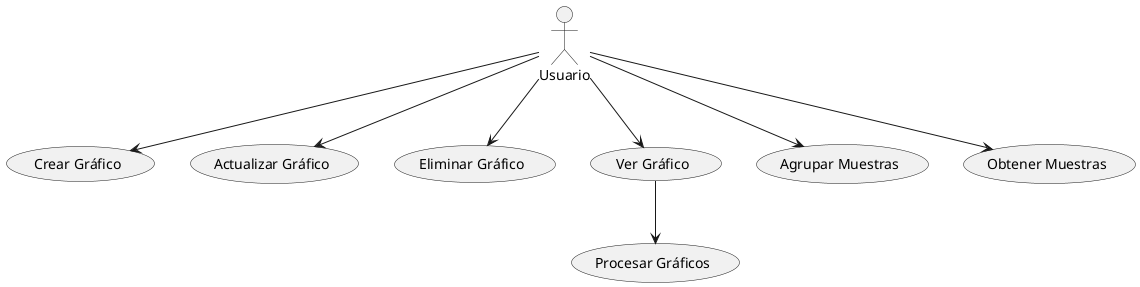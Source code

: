 @startuml
actor "Usuario" as user

user --> (Crear Gráfico)
user --> (Actualizar Gráfico)
user --> (Eliminar Gráfico)
user --> (Ver Gráfico)
user --> (Agrupar Muestras)
user --> (Obtener Muestras)

(Ver Gráfico) --> (Procesar Gráficos)

@enduml
